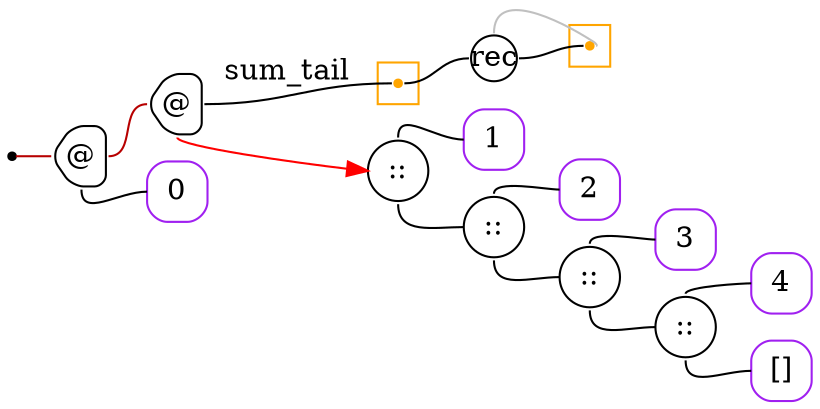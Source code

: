 digraph G {
  rankdir=LR;
  edge[arrowhead=none,arrowtail=none];
  node[fixedsize=true,shape=circle]
  size="9.201041666666667,5.219270833333334";
  labeldistance=0;
  nodesep=.175;
  ranksep=.175;

 nd1[shape=point];
 subgraph cluster_nd60 {
   graph[style=fill,color="orange"];
   ndcluster_nd60[tooltip="nd60",orientation=90,shape=point,color="orange"];
 };
 nd136[label="rec",tooltip="nd136-RecurGraph",style=rounded,width=.3,height=.3,color="#000000"];
   subgraph cluster_nd140 {
     graph[style=fill,color="orange"];
     ndcluster_nd140[tooltip="nd140",orientation=90,shape=point,color="orange"];
   };
 nd7[label="@",tooltip="nd7-AppGraph",style=rounded,orientation=90,shape=house,width=.4,height=.4,color="#000000"];
 nd8[label="@",tooltip="nd8-AppGraph",style=rounded,orientation=90,shape=house,width=.4,height=.4,color="#000000"];
 nd12[label="::",tooltip="nd12-BinOpGraph",style=rounded,width=.4,height=.4,color="#000000"];
   nd16[label="1",tooltip="nd16-ConstGraph",style=rounded,orientation=90,shape=square,width=.4,height=.4,color="purple"];
 nd18[label="::",tooltip="nd18-BinOpGraph",style=rounded,width=.4,height=.4,color="#000000"];
   nd22[label="2",tooltip="nd22-ConstGraph",style=rounded,orientation=90,shape=square,width=.4,height=.4,color="purple"];
 nd24[label="::",tooltip="nd24-BinOpGraph",style=rounded,width=.4,height=.4,color="#000000"];
   nd28[label="3",tooltip="nd28-ConstGraph",style=rounded,orientation=90,shape=square,width=.4,height=.4,color="purple"];
 nd30[label="::",tooltip="nd30-BinOpGraph",style=rounded,width=.4,height=.4,color="#000000"];
   nd34[label="4",tooltip="nd34-ConstGraph",style=rounded,orientation=90,shape=square,width=.4,height=.4,color="purple"];
   nd39[label="[]",tooltip="nd39-ConstEmptyGraph",style=rounded,orientation=90,shape=square,width=.4,height=.4,color="purple"];
   nd50[label="0",tooltip="nd50-ConstGraph",style=rounded,orientation=90,shape=square,width=.4,height=.4,color="purple"];

  nd30->nd34[tailport=n,headport=w];
  nd30->nd39[tailport=s,headport=w];
  nd24->nd28[tailport=n,headport=w];
  nd24->nd30[tailport=s,headport=w];
  nd18->nd22[tailport=n,headport=w];
  nd18->nd24[tailport=s,headport=w];
  nd12->nd16[tailport=n,headport=w];
  nd12->nd18[tailport=s,headport=w];
  nd8->ndcluster_nd60[label="sum_tail",tailport=e,headport=w];
  nd8->nd12[tailport=s,headport=w,color=red,arrowhead=normal];
  nd7->nd8[tailport=e,headport=w,color="#b70000",arrowhead=none,arrowtail=none];
  nd7->nd50[tailport=s,headport=w];
  nd1->nd7[tailport=e,headport=w,color="#b70000",arrowhead=none,arrowtail=none];
  ndcluster_nd60->nd136[tailport=e,headport=w,color=black,arrowhead=none,arrowtail=none];
  nd136->ndcluster_nd140[dir=back,headport=e,tailport=n,color=grey,arrowhead=none,arrowtail=none];
  nd136->ndcluster_nd140[tailport=e,headport=w];
}